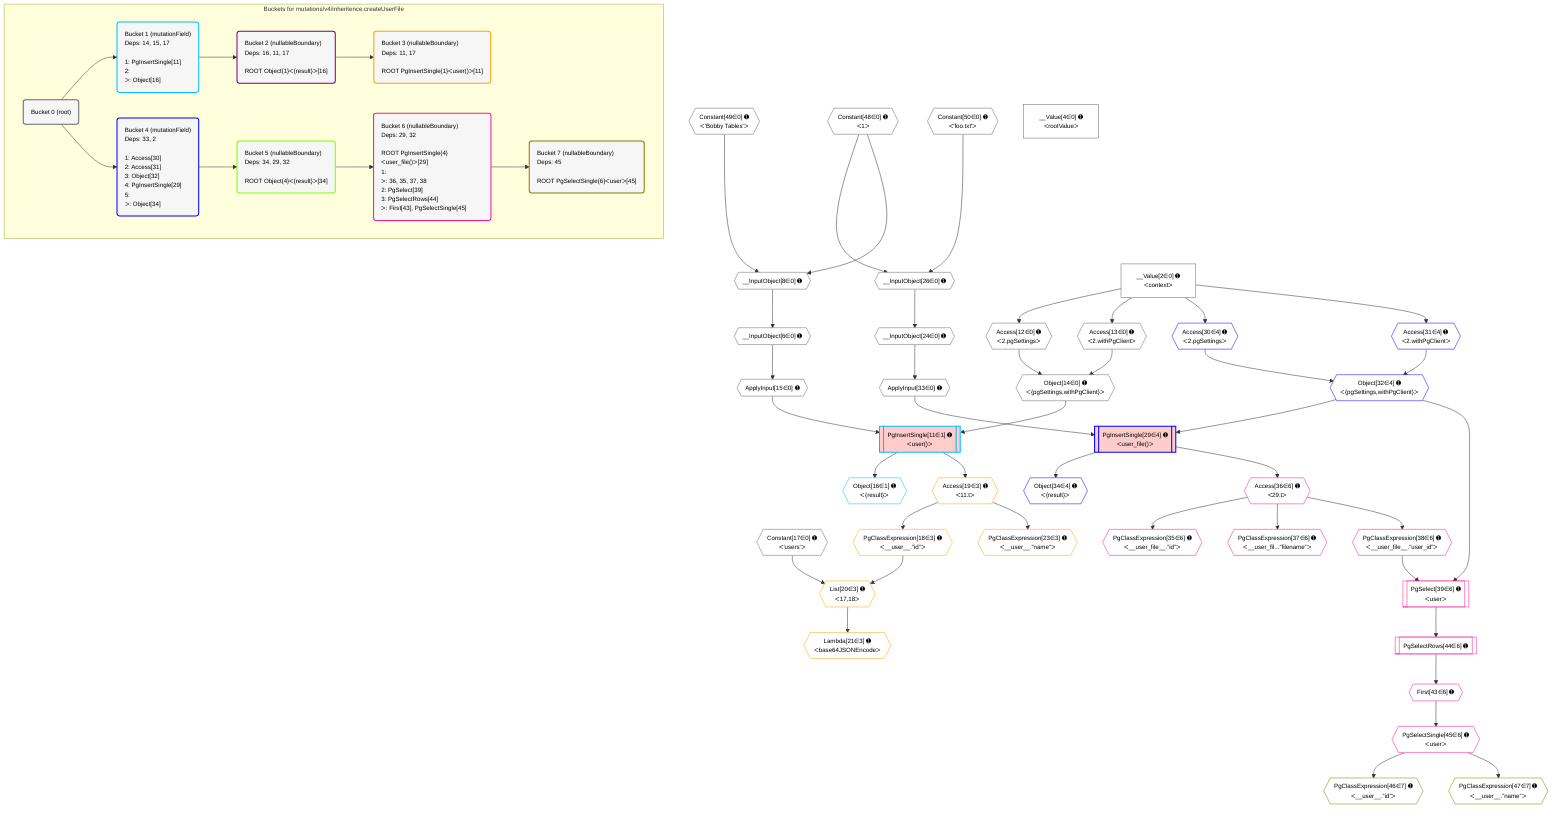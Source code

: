 %%{init: {'themeVariables': { 'fontSize': '12px'}}}%%
graph TD
    classDef path fill:#eee,stroke:#000,color:#000
    classDef plan fill:#fff,stroke-width:1px,color:#000
    classDef itemplan fill:#fff,stroke-width:2px,color:#000
    classDef unbatchedplan fill:#dff,stroke-width:1px,color:#000
    classDef sideeffectplan fill:#fcc,stroke-width:2px,color:#000
    classDef bucket fill:#f6f6f6,color:#000,stroke-width:2px,text-align:left


    %% plan dependencies
    __InputObject26{{"__InputObject[26∈0] ➊"}}:::plan
    Constant50{{"Constant[50∈0] ➊<br />ᐸ'foo.txt'ᐳ"}}:::plan
    Constant48{{"Constant[48∈0] ➊<br />ᐸ1ᐳ"}}:::plan
    Constant50 & Constant48 --> __InputObject26
    __InputObject6{{"__InputObject[6∈0] ➊"}}:::plan
    __InputObject8{{"__InputObject[8∈0] ➊"}}:::plan
    __InputObject8 --> __InputObject6
    Constant49{{"Constant[49∈0] ➊<br />ᐸ'Bobby Tables'ᐳ"}}:::plan
    Constant48 & Constant49 --> __InputObject8
    Object14{{"Object[14∈0] ➊<br />ᐸ{pgSettings,withPgClient}ᐳ"}}:::plan
    Access12{{"Access[12∈0] ➊<br />ᐸ2.pgSettingsᐳ"}}:::plan
    Access13{{"Access[13∈0] ➊<br />ᐸ2.withPgClientᐳ"}}:::plan
    Access12 & Access13 --> Object14
    __InputObject24{{"__InputObject[24∈0] ➊"}}:::plan
    __InputObject26 --> __InputObject24
    __Value2["__Value[2∈0] ➊<br />ᐸcontextᐳ"]:::plan
    __Value2 --> Access12
    __Value2 --> Access13
    ApplyInput15{{"ApplyInput[15∈0] ➊"}}:::plan
    __InputObject6 --> ApplyInput15
    ApplyInput33{{"ApplyInput[33∈0] ➊"}}:::plan
    __InputObject24 --> ApplyInput33
    __Value4["__Value[4∈0] ➊<br />ᐸrootValueᐳ"]:::plan
    Constant17{{"Constant[17∈0] ➊<br />ᐸ'users'ᐳ"}}:::plan
    PgInsertSingle11[["PgInsertSingle[11∈1] ➊<br />ᐸuser()ᐳ"]]:::sideeffectplan
    Object14 & ApplyInput15 --> PgInsertSingle11
    Object16{{"Object[16∈1] ➊<br />ᐸ{result}ᐳ"}}:::plan
    PgInsertSingle11 --> Object16
    List20{{"List[20∈3] ➊<br />ᐸ17,18ᐳ"}}:::plan
    PgClassExpression18{{"PgClassExpression[18∈3] ➊<br />ᐸ__user__.”id”ᐳ"}}:::plan
    Constant17 & PgClassExpression18 --> List20
    Access19{{"Access[19∈3] ➊<br />ᐸ11.tᐳ"}}:::plan
    Access19 --> PgClassExpression18
    PgInsertSingle11 --> Access19
    Lambda21{{"Lambda[21∈3] ➊<br />ᐸbase64JSONEncodeᐳ"}}:::plan
    List20 --> Lambda21
    PgClassExpression23{{"PgClassExpression[23∈3] ➊<br />ᐸ__user__.”name”ᐳ"}}:::plan
    Access19 --> PgClassExpression23
    PgInsertSingle29[["PgInsertSingle[29∈4] ➊<br />ᐸuser_file()ᐳ"]]:::sideeffectplan
    Object32{{"Object[32∈4] ➊<br />ᐸ{pgSettings,withPgClient}ᐳ"}}:::plan
    Object32 & ApplyInput33 --> PgInsertSingle29
    Access30{{"Access[30∈4] ➊<br />ᐸ2.pgSettingsᐳ"}}:::plan
    Access31{{"Access[31∈4] ➊<br />ᐸ2.withPgClientᐳ"}}:::plan
    Access30 & Access31 --> Object32
    __Value2 --> Access30
    __Value2 --> Access31
    Object34{{"Object[34∈4] ➊<br />ᐸ{result}ᐳ"}}:::plan
    PgInsertSingle29 --> Object34
    PgSelect39[["PgSelect[39∈6] ➊<br />ᐸuserᐳ"]]:::plan
    PgClassExpression38{{"PgClassExpression[38∈6] ➊<br />ᐸ__user_file__.”user_id”ᐳ"}}:::plan
    Object32 & PgClassExpression38 --> PgSelect39
    PgClassExpression35{{"PgClassExpression[35∈6] ➊<br />ᐸ__user_file__.”id”ᐳ"}}:::plan
    Access36{{"Access[36∈6] ➊<br />ᐸ29.tᐳ"}}:::plan
    Access36 --> PgClassExpression35
    PgInsertSingle29 --> Access36
    PgClassExpression37{{"PgClassExpression[37∈6] ➊<br />ᐸ__user_fil...”filename”ᐳ"}}:::plan
    Access36 --> PgClassExpression37
    Access36 --> PgClassExpression38
    First43{{"First[43∈6] ➊"}}:::plan
    PgSelectRows44[["PgSelectRows[44∈6] ➊"]]:::plan
    PgSelectRows44 --> First43
    PgSelect39 --> PgSelectRows44
    PgSelectSingle45{{"PgSelectSingle[45∈6] ➊<br />ᐸuserᐳ"}}:::plan
    First43 --> PgSelectSingle45
    PgClassExpression46{{"PgClassExpression[46∈7] ➊<br />ᐸ__user__.”id”ᐳ"}}:::plan
    PgSelectSingle45 --> PgClassExpression46
    PgClassExpression47{{"PgClassExpression[47∈7] ➊<br />ᐸ__user__.”name”ᐳ"}}:::plan
    PgSelectSingle45 --> PgClassExpression47

    %% define steps

    subgraph "Buckets for mutations/v4/inheritence.createUserFile"
    Bucket0("Bucket 0 (root)"):::bucket
    classDef bucket0 stroke:#696969
    class Bucket0,__Value2,__Value4,__InputObject6,__InputObject8,Access12,Access13,Object14,ApplyInput15,Constant17,__InputObject24,__InputObject26,ApplyInput33,Constant48,Constant49,Constant50 bucket0
    Bucket1("Bucket 1 (mutationField)<br />Deps: 14, 15, 17<br /><br />1: PgInsertSingle[11]<br />2: <br />ᐳ: Object[16]"):::bucket
    classDef bucket1 stroke:#00bfff
    class Bucket1,PgInsertSingle11,Object16 bucket1
    Bucket2("Bucket 2 (nullableBoundary)<br />Deps: 16, 11, 17<br /><br />ROOT Object{1}ᐸ{result}ᐳ[16]"):::bucket
    classDef bucket2 stroke:#7f007f
    class Bucket2 bucket2
    Bucket3("Bucket 3 (nullableBoundary)<br />Deps: 11, 17<br /><br />ROOT PgInsertSingle{1}ᐸuser()ᐳ[11]"):::bucket
    classDef bucket3 stroke:#ffa500
    class Bucket3,PgClassExpression18,Access19,List20,Lambda21,PgClassExpression23 bucket3
    Bucket4("Bucket 4 (mutationField)<br />Deps: 33, 2<br /><br />1: Access[30]<br />2: Access[31]<br />3: Object[32]<br />4: PgInsertSingle[29]<br />5: <br />ᐳ: Object[34]"):::bucket
    classDef bucket4 stroke:#0000ff
    class Bucket4,PgInsertSingle29,Access30,Access31,Object32,Object34 bucket4
    Bucket5("Bucket 5 (nullableBoundary)<br />Deps: 34, 29, 32<br /><br />ROOT Object{4}ᐸ{result}ᐳ[34]"):::bucket
    classDef bucket5 stroke:#7fff00
    class Bucket5 bucket5
    Bucket6("Bucket 6 (nullableBoundary)<br />Deps: 29, 32<br /><br />ROOT PgInsertSingle{4}ᐸuser_file()ᐳ[29]<br />1: <br />ᐳ: 36, 35, 37, 38<br />2: PgSelect[39]<br />3: PgSelectRows[44]<br />ᐳ: First[43], PgSelectSingle[45]"):::bucket
    classDef bucket6 stroke:#ff1493
    class Bucket6,PgClassExpression35,Access36,PgClassExpression37,PgClassExpression38,PgSelect39,First43,PgSelectRows44,PgSelectSingle45 bucket6
    Bucket7("Bucket 7 (nullableBoundary)<br />Deps: 45<br /><br />ROOT PgSelectSingle{6}ᐸuserᐳ[45]"):::bucket
    classDef bucket7 stroke:#808000
    class Bucket7,PgClassExpression46,PgClassExpression47 bucket7
    Bucket0 --> Bucket1 & Bucket4
    Bucket1 --> Bucket2
    Bucket2 --> Bucket3
    Bucket4 --> Bucket5
    Bucket5 --> Bucket6
    Bucket6 --> Bucket7
    end